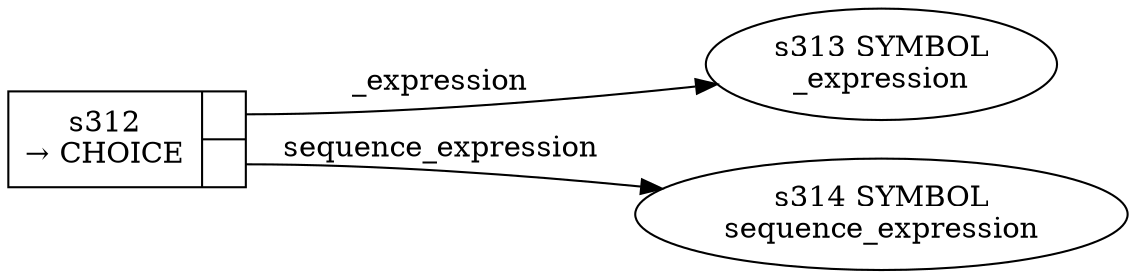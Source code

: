 
  digraph _expressions {
  
    rankdir=LR;
  
    s312 [label="{s312\n&rarr; CHOICE|{<p0>|<p1>}}", shape=record, fixedsize=false, peripheries=1];
  s313 [label="s313 SYMBOL\n_expression" href="javascript-grammar.json._expression.dot.svg"];
  s312:p0 -> s313 [label="_expression"];
  s314 [label="s314 SYMBOL\nsequence_expression" href="javascript-grammar.json.sequence_expression.dot.svg"];
  s312:p1 -> s314 [label="sequence_expression"];
  
  }
  